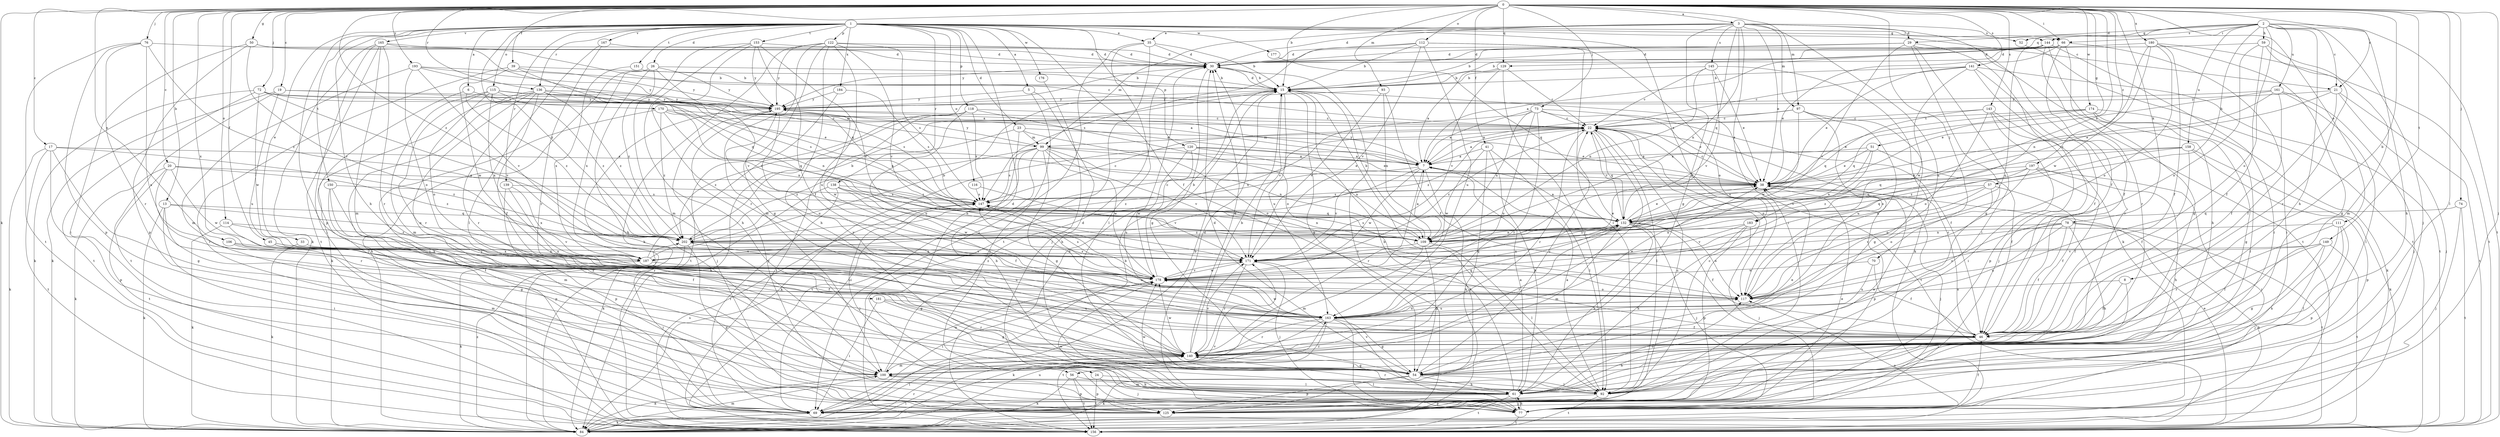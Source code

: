 strict digraph  {
0;
1;
2;
3;
5;
6;
7;
8;
13;
15;
17;
19;
20;
21;
22;
23;
24;
26;
29;
30;
33;
35;
38;
39;
41;
45;
46;
50;
51;
52;
54;
56;
57;
59;
61;
66;
69;
70;
72;
73;
74;
76;
77;
78;
84;
92;
93;
97;
99;
100;
106;
109;
111;
112;
114;
115;
116;
117;
118;
120;
122;
125;
129;
132;
136;
138;
139;
140;
141;
143;
144;
145;
147;
149;
150;
151;
153;
156;
158;
161;
163;
165;
167;
170;
171;
174;
176;
177;
178;
180;
181;
183;
184;
187;
193;
195;
197;
202;
0 -> 3  [label=a];
0 -> 8  [label=b];
0 -> 13  [label=b];
0 -> 15  [label=b];
0 -> 17  [label=c];
0 -> 19  [label=c];
0 -> 20  [label=c];
0 -> 21  [label=c];
0 -> 39  [label=f];
0 -> 41  [label=f];
0 -> 45  [label=f];
0 -> 50  [label=g];
0 -> 51  [label=g];
0 -> 66  [label=i];
0 -> 70  [label=j];
0 -> 72  [label=j];
0 -> 73  [label=j];
0 -> 74  [label=j];
0 -> 76  [label=j];
0 -> 77  [label=j];
0 -> 78  [label=k];
0 -> 84  [label=k];
0 -> 92  [label=l];
0 -> 93  [label=m];
0 -> 97  [label=m];
0 -> 106  [label=n];
0 -> 111  [label=o];
0 -> 112  [label=o];
0 -> 114  [label=o];
0 -> 129  [label=q];
0 -> 136  [label=r];
0 -> 141  [label=s];
0 -> 143  [label=s];
0 -> 149  [label=t];
0 -> 174  [label=w];
0 -> 180  [label=x];
0 -> 181  [label=x];
0 -> 183  [label=x];
0 -> 193  [label=y];
0 -> 197  [label=z];
0 -> 202  [label=z];
1 -> 5  [label=a];
1 -> 6  [label=a];
1 -> 21  [label=c];
1 -> 23  [label=d];
1 -> 24  [label=d];
1 -> 26  [label=d];
1 -> 33  [label=e];
1 -> 35  [label=e];
1 -> 46  [label=f];
1 -> 52  [label=g];
1 -> 56  [label=h];
1 -> 66  [label=i];
1 -> 115  [label=o];
1 -> 116  [label=o];
1 -> 118  [label=p];
1 -> 120  [label=p];
1 -> 122  [label=p];
1 -> 125  [label=p];
1 -> 136  [label=r];
1 -> 138  [label=r];
1 -> 139  [label=r];
1 -> 150  [label=t];
1 -> 151  [label=t];
1 -> 153  [label=t];
1 -> 165  [label=v];
1 -> 167  [label=v];
1 -> 176  [label=w];
1 -> 177  [label=w];
1 -> 183  [label=x];
1 -> 184  [label=x];
1 -> 202  [label=z];
2 -> 21  [label=c];
2 -> 29  [label=d];
2 -> 52  [label=g];
2 -> 56  [label=h];
2 -> 57  [label=h];
2 -> 59  [label=h];
2 -> 61  [label=h];
2 -> 66  [label=i];
2 -> 77  [label=j];
2 -> 117  [label=o];
2 -> 129  [label=q];
2 -> 144  [label=s];
2 -> 156  [label=t];
2 -> 158  [label=u];
2 -> 161  [label=u];
3 -> 29  [label=d];
3 -> 30  [label=d];
3 -> 35  [label=e];
3 -> 38  [label=e];
3 -> 46  [label=f];
3 -> 54  [label=g];
3 -> 69  [label=i];
3 -> 97  [label=m];
3 -> 99  [label=m];
3 -> 109  [label=n];
3 -> 132  [label=q];
3 -> 144  [label=s];
3 -> 145  [label=s];
3 -> 163  [label=u];
5 -> 61  [label=h];
5 -> 77  [label=j];
5 -> 195  [label=y];
6 -> 69  [label=i];
6 -> 170  [label=v];
6 -> 202  [label=z];
7 -> 38  [label=e];
7 -> 125  [label=p];
7 -> 140  [label=r];
7 -> 171  [label=v];
7 -> 178  [label=w];
7 -> 195  [label=y];
7 -> 202  [label=z];
8 -> 46  [label=f];
8 -> 69  [label=i];
8 -> 117  [label=o];
13 -> 54  [label=g];
13 -> 69  [label=i];
13 -> 84  [label=k];
13 -> 109  [label=n];
13 -> 132  [label=q];
15 -> 30  [label=d];
15 -> 38  [label=e];
15 -> 54  [label=g];
15 -> 92  [label=l];
15 -> 163  [label=u];
15 -> 171  [label=v];
15 -> 195  [label=y];
17 -> 7  [label=a];
17 -> 54  [label=g];
17 -> 84  [label=k];
17 -> 125  [label=p];
17 -> 156  [label=t];
17 -> 202  [label=z];
19 -> 84  [label=k];
19 -> 99  [label=m];
19 -> 156  [label=t];
19 -> 163  [label=u];
19 -> 195  [label=y];
20 -> 38  [label=e];
20 -> 84  [label=k];
20 -> 140  [label=r];
20 -> 156  [label=t];
20 -> 178  [label=w];
20 -> 202  [label=z];
21 -> 38  [label=e];
21 -> 46  [label=f];
21 -> 77  [label=j];
21 -> 156  [label=t];
21 -> 195  [label=y];
22 -> 7  [label=a];
22 -> 92  [label=l];
22 -> 99  [label=m];
22 -> 117  [label=o];
22 -> 132  [label=q];
22 -> 140  [label=r];
22 -> 156  [label=t];
22 -> 163  [label=u];
22 -> 202  [label=z];
23 -> 38  [label=e];
23 -> 61  [label=h];
23 -> 99  [label=m];
23 -> 117  [label=o];
23 -> 202  [label=z];
24 -> 77  [label=j];
24 -> 92  [label=l];
24 -> 156  [label=t];
26 -> 15  [label=b];
26 -> 61  [label=h];
26 -> 84  [label=k];
26 -> 171  [label=v];
26 -> 187  [label=x];
26 -> 195  [label=y];
26 -> 202  [label=z];
29 -> 30  [label=d];
29 -> 54  [label=g];
29 -> 69  [label=i];
29 -> 84  [label=k];
29 -> 156  [label=t];
29 -> 171  [label=v];
29 -> 195  [label=y];
30 -> 15  [label=b];
30 -> 54  [label=g];
30 -> 156  [label=t];
33 -> 84  [label=k];
33 -> 187  [label=x];
35 -> 15  [label=b];
35 -> 30  [label=d];
35 -> 69  [label=i];
35 -> 92  [label=l];
35 -> 156  [label=t];
38 -> 22  [label=c];
38 -> 77  [label=j];
38 -> 125  [label=p];
38 -> 147  [label=s];
39 -> 15  [label=b];
39 -> 69  [label=i];
39 -> 132  [label=q];
39 -> 178  [label=w];
39 -> 195  [label=y];
41 -> 7  [label=a];
41 -> 61  [label=h];
41 -> 84  [label=k];
41 -> 92  [label=l];
41 -> 178  [label=w];
45 -> 46  [label=f];
45 -> 54  [label=g];
45 -> 163  [label=u];
45 -> 171  [label=v];
45 -> 187  [label=x];
46 -> 22  [label=c];
46 -> 61  [label=h];
46 -> 140  [label=r];
50 -> 22  [label=c];
50 -> 30  [label=d];
50 -> 69  [label=i];
50 -> 125  [label=p];
50 -> 171  [label=v];
51 -> 7  [label=a];
51 -> 38  [label=e];
51 -> 46  [label=f];
51 -> 109  [label=n];
51 -> 171  [label=v];
52 -> 156  [label=t];
54 -> 22  [label=c];
54 -> 30  [label=d];
54 -> 38  [label=e];
54 -> 61  [label=h];
54 -> 84  [label=k];
54 -> 92  [label=l];
54 -> 125  [label=p];
56 -> 84  [label=k];
56 -> 92  [label=l];
56 -> 125  [label=p];
56 -> 156  [label=t];
57 -> 46  [label=f];
57 -> 109  [label=n];
57 -> 117  [label=o];
57 -> 132  [label=q];
57 -> 147  [label=s];
59 -> 30  [label=d];
59 -> 46  [label=f];
59 -> 100  [label=m];
59 -> 117  [label=o];
59 -> 140  [label=r];
61 -> 7  [label=a];
61 -> 15  [label=b];
61 -> 30  [label=d];
61 -> 69  [label=i];
61 -> 77  [label=j];
61 -> 100  [label=m];
61 -> 117  [label=o];
61 -> 140  [label=r];
61 -> 156  [label=t];
66 -> 15  [label=b];
66 -> 30  [label=d];
66 -> 38  [label=e];
66 -> 46  [label=f];
66 -> 54  [label=g];
66 -> 69  [label=i];
69 -> 15  [label=b];
69 -> 84  [label=k];
70 -> 46  [label=f];
70 -> 163  [label=u];
70 -> 178  [label=w];
72 -> 7  [label=a];
72 -> 38  [label=e];
72 -> 84  [label=k];
72 -> 156  [label=t];
72 -> 171  [label=v];
72 -> 178  [label=w];
72 -> 195  [label=y];
73 -> 7  [label=a];
73 -> 22  [label=c];
73 -> 38  [label=e];
73 -> 46  [label=f];
73 -> 109  [label=n];
73 -> 140  [label=r];
73 -> 163  [label=u];
73 -> 187  [label=x];
74 -> 77  [label=j];
74 -> 132  [label=q];
74 -> 156  [label=t];
76 -> 30  [label=d];
76 -> 125  [label=p];
76 -> 140  [label=r];
76 -> 156  [label=t];
76 -> 163  [label=u];
76 -> 202  [label=z];
77 -> 46  [label=f];
77 -> 61  [label=h];
77 -> 156  [label=t];
77 -> 171  [label=v];
77 -> 178  [label=w];
77 -> 195  [label=y];
78 -> 46  [label=f];
78 -> 61  [label=h];
78 -> 84  [label=k];
78 -> 117  [label=o];
78 -> 156  [label=t];
78 -> 163  [label=u];
78 -> 171  [label=v];
78 -> 202  [label=z];
84 -> 15  [label=b];
84 -> 100  [label=m];
84 -> 117  [label=o];
84 -> 140  [label=r];
84 -> 163  [label=u];
84 -> 171  [label=v];
84 -> 195  [label=y];
84 -> 202  [label=z];
92 -> 7  [label=a];
92 -> 22  [label=c];
92 -> 38  [label=e];
92 -> 125  [label=p];
92 -> 156  [label=t];
92 -> 178  [label=w];
93 -> 46  [label=f];
93 -> 109  [label=n];
93 -> 171  [label=v];
93 -> 195  [label=y];
97 -> 7  [label=a];
97 -> 22  [label=c];
97 -> 54  [label=g];
97 -> 117  [label=o];
97 -> 163  [label=u];
97 -> 178  [label=w];
99 -> 7  [label=a];
99 -> 38  [label=e];
99 -> 54  [label=g];
99 -> 69  [label=i];
99 -> 109  [label=n];
99 -> 147  [label=s];
99 -> 156  [label=t];
99 -> 171  [label=v];
99 -> 178  [label=w];
99 -> 195  [label=y];
99 -> 202  [label=z];
100 -> 30  [label=d];
100 -> 61  [label=h];
100 -> 84  [label=k];
100 -> 125  [label=p];
100 -> 178  [label=w];
106 -> 100  [label=m];
106 -> 178  [label=w];
106 -> 187  [label=x];
109 -> 7  [label=a];
109 -> 15  [label=b];
109 -> 38  [label=e];
109 -> 54  [label=g];
109 -> 92  [label=l];
109 -> 100  [label=m];
109 -> 147  [label=s];
109 -> 187  [label=x];
111 -> 61  [label=h];
111 -> 92  [label=l];
111 -> 109  [label=n];
111 -> 125  [label=p];
111 -> 140  [label=r];
112 -> 15  [label=b];
112 -> 30  [label=d];
112 -> 92  [label=l];
112 -> 117  [label=o];
112 -> 147  [label=s];
112 -> 163  [label=u];
112 -> 171  [label=v];
114 -> 46  [label=f];
114 -> 84  [label=k];
114 -> 171  [label=v];
114 -> 202  [label=z];
115 -> 100  [label=m];
115 -> 109  [label=n];
115 -> 117  [label=o];
115 -> 140  [label=r];
115 -> 147  [label=s];
115 -> 187  [label=x];
115 -> 195  [label=y];
115 -> 202  [label=z];
116 -> 147  [label=s];
116 -> 171  [label=v];
117 -> 147  [label=s];
117 -> 163  [label=u];
118 -> 22  [label=c];
118 -> 84  [label=k];
118 -> 117  [label=o];
118 -> 147  [label=s];
118 -> 156  [label=t];
118 -> 163  [label=u];
120 -> 7  [label=a];
120 -> 38  [label=e];
120 -> 84  [label=k];
120 -> 109  [label=n];
120 -> 163  [label=u];
120 -> 178  [label=w];
122 -> 30  [label=d];
122 -> 54  [label=g];
122 -> 61  [label=h];
122 -> 84  [label=k];
122 -> 100  [label=m];
122 -> 147  [label=s];
122 -> 163  [label=u];
122 -> 171  [label=v];
122 -> 195  [label=y];
125 -> 22  [label=c];
125 -> 38  [label=e];
129 -> 7  [label=a];
129 -> 15  [label=b];
129 -> 22  [label=c];
129 -> 92  [label=l];
129 -> 171  [label=v];
132 -> 7  [label=a];
132 -> 22  [label=c];
132 -> 38  [label=e];
132 -> 46  [label=f];
132 -> 61  [label=h];
132 -> 77  [label=j];
132 -> 100  [label=m];
132 -> 109  [label=n];
132 -> 117  [label=o];
132 -> 140  [label=r];
132 -> 202  [label=z];
136 -> 46  [label=f];
136 -> 69  [label=i];
136 -> 77  [label=j];
136 -> 84  [label=k];
136 -> 109  [label=n];
136 -> 140  [label=r];
136 -> 147  [label=s];
136 -> 195  [label=y];
136 -> 202  [label=z];
138 -> 46  [label=f];
138 -> 69  [label=i];
138 -> 84  [label=k];
138 -> 109  [label=n];
138 -> 147  [label=s];
138 -> 178  [label=w];
139 -> 125  [label=p];
139 -> 147  [label=s];
139 -> 163  [label=u];
139 -> 187  [label=x];
140 -> 15  [label=b];
140 -> 30  [label=d];
140 -> 54  [label=g];
140 -> 69  [label=i];
140 -> 100  [label=m];
140 -> 171  [label=v];
140 -> 178  [label=w];
140 -> 195  [label=y];
141 -> 15  [label=b];
141 -> 22  [label=c];
141 -> 38  [label=e];
141 -> 46  [label=f];
141 -> 140  [label=r];
141 -> 156  [label=t];
141 -> 178  [label=w];
143 -> 22  [label=c];
143 -> 69  [label=i];
143 -> 77  [label=j];
143 -> 117  [label=o];
143 -> 125  [label=p];
143 -> 132  [label=q];
144 -> 7  [label=a];
144 -> 15  [label=b];
144 -> 30  [label=d];
144 -> 61  [label=h];
144 -> 69  [label=i];
144 -> 117  [label=o];
144 -> 140  [label=r];
145 -> 15  [label=b];
145 -> 22  [label=c];
145 -> 38  [label=e];
145 -> 84  [label=k];
145 -> 109  [label=n];
145 -> 171  [label=v];
147 -> 22  [label=c];
147 -> 77  [label=j];
147 -> 109  [label=n];
147 -> 132  [label=q];
149 -> 46  [label=f];
149 -> 54  [label=g];
149 -> 77  [label=j];
149 -> 156  [label=t];
149 -> 171  [label=v];
149 -> 187  [label=x];
150 -> 100  [label=m];
150 -> 125  [label=p];
150 -> 140  [label=r];
150 -> 147  [label=s];
151 -> 15  [label=b];
151 -> 187  [label=x];
153 -> 30  [label=d];
153 -> 46  [label=f];
153 -> 61  [label=h];
153 -> 100  [label=m];
153 -> 140  [label=r];
153 -> 171  [label=v];
153 -> 195  [label=y];
156 -> 30  [label=d];
156 -> 38  [label=e];
156 -> 147  [label=s];
158 -> 7  [label=a];
158 -> 46  [label=f];
158 -> 84  [label=k];
158 -> 125  [label=p];
158 -> 132  [label=q];
158 -> 202  [label=z];
161 -> 38  [label=e];
161 -> 46  [label=f];
161 -> 77  [label=j];
161 -> 92  [label=l];
161 -> 147  [label=s];
161 -> 195  [label=y];
163 -> 38  [label=e];
163 -> 46  [label=f];
163 -> 54  [label=g];
163 -> 77  [label=j];
163 -> 84  [label=k];
163 -> 117  [label=o];
163 -> 132  [label=q];
163 -> 140  [label=r];
163 -> 156  [label=t];
163 -> 178  [label=w];
165 -> 30  [label=d];
165 -> 69  [label=i];
165 -> 84  [label=k];
165 -> 100  [label=m];
165 -> 132  [label=q];
165 -> 140  [label=r];
165 -> 156  [label=t];
167 -> 30  [label=d];
167 -> 92  [label=l];
167 -> 140  [label=r];
170 -> 7  [label=a];
170 -> 22  [label=c];
170 -> 109  [label=n];
170 -> 132  [label=q];
170 -> 156  [label=t];
170 -> 202  [label=z];
171 -> 22  [label=c];
171 -> 77  [label=j];
171 -> 140  [label=r];
171 -> 178  [label=w];
174 -> 22  [label=c];
174 -> 38  [label=e];
174 -> 54  [label=g];
174 -> 84  [label=k];
174 -> 92  [label=l];
174 -> 132  [label=q];
176 -> 77  [label=j];
177 -> 132  [label=q];
178 -> 15  [label=b];
178 -> 69  [label=i];
178 -> 117  [label=o];
178 -> 132  [label=q];
178 -> 147  [label=s];
178 -> 171  [label=v];
178 -> 202  [label=z];
180 -> 30  [label=d];
180 -> 46  [label=f];
180 -> 54  [label=g];
180 -> 109  [label=n];
180 -> 117  [label=o];
180 -> 156  [label=t];
180 -> 178  [label=w];
181 -> 54  [label=g];
181 -> 69  [label=i];
181 -> 140  [label=r];
181 -> 163  [label=u];
183 -> 61  [label=h];
183 -> 77  [label=j];
183 -> 109  [label=n];
183 -> 125  [label=p];
183 -> 171  [label=v];
184 -> 147  [label=s];
184 -> 156  [label=t];
184 -> 195  [label=y];
187 -> 15  [label=b];
187 -> 30  [label=d];
187 -> 84  [label=k];
187 -> 117  [label=o];
193 -> 7  [label=a];
193 -> 15  [label=b];
193 -> 100  [label=m];
193 -> 117  [label=o];
193 -> 171  [label=v];
193 -> 195  [label=y];
195 -> 22  [label=c];
195 -> 77  [label=j];
195 -> 163  [label=u];
195 -> 178  [label=w];
197 -> 38  [label=e];
197 -> 46  [label=f];
197 -> 61  [label=h];
197 -> 69  [label=i];
197 -> 117  [label=o];
197 -> 132  [label=q];
197 -> 202  [label=z];
202 -> 15  [label=b];
202 -> 22  [label=c];
202 -> 69  [label=i];
202 -> 125  [label=p];
202 -> 163  [label=u];
202 -> 171  [label=v];
}

